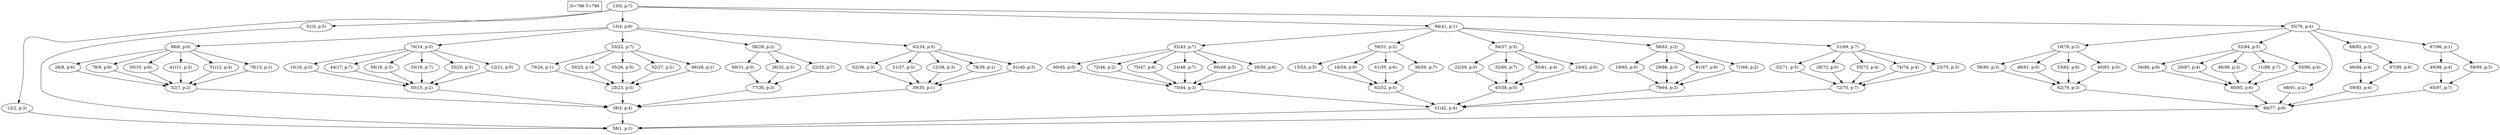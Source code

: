 digraph Task {
i [shape=box, label="D=796 T=796"]; 
0 [label="13(0, p:7)"];
1 [label="58(1, p:1)"];
2 [label="12(2, p:3)"];
3 [label="61(3, p:5)"];
4 [label="13(4, p:6)"];
5 [label="38(5, p:4)"];
6 [label="68(6, p:0)"];
7 [label="52(7, p:2)"];
8 [label="26(8, p:6)"];
9 [label="78(9, p:6)"];
10 [label="50(10, p:6)"];
11 [label="41(11, p:3)"];
12 [label="51(12, p:4)"];
13 [label="78(13, p:1)"];
14 [label="76(14, p:3)"];
15 [label="50(15, p:2)"];
16 [label="10(16, p:3)"];
17 [label="44(17, p:7)"];
18 [label="56(18, p:3)"];
19 [label="33(19, p:7)"];
20 [label="33(20, p:3)"];
21 [label="12(21, p:0)"];
22 [label="53(22, p:7)"];
23 [label="25(23, p:5)"];
24 [label="79(24, p:1)"];
25 [label="33(25, p:1)"];
26 [label="35(26, p:5)"];
27 [label="52(27, p:2)"];
28 [label="66(28, p:1)"];
29 [label="58(29, p:2)"];
30 [label="77(30, p:3)"];
31 [label="69(31, p:0)"];
32 [label="36(32, p:3)"];
33 [label="22(33, p:7)"];
34 [label="62(34, p:5)"];
35 [label="39(35, p:1)"];
36 [label="62(36, p:3)"];
37 [label="51(37, p:5)"];
38 [label="12(38, p:3)"];
39 [label="78(39, p:1)"];
40 [label="61(40, p:3)"];
41 [label="64(41, p:1)"];
42 [label="51(42, p:4)"];
43 [label="32(43, p:7)"];
44 [label="75(44, p:3)"];
45 [label="60(45, p:0)"];
46 [label="72(46, p:2)"];
47 [label="75(47, p:6)"];
48 [label="24(48, p:7)"];
49 [label="60(49, p:5)"];
50 [label="28(50, p:6)"];
51 [label="59(51, p:2)"];
52 [label="62(52, p:5)"];
53 [label="13(53, p:5)"];
54 [label="16(54, p:0)"];
55 [label="61(55, p:6)"];
56 [label="36(56, p:7)"];
57 [label="54(57, p:5)"];
58 [label="45(58, p:0)"];
59 [label="22(59, p:0)"];
60 [label="32(60, p:7)"];
61 [label="55(61, p:4)"];
62 [label="24(62, p:0)"];
63 [label="58(63, p:2)"];
64 [label="79(64, p:3)"];
65 [label="18(65, p:5)"];
66 [label="29(66, p:3)"];
67 [label="61(67, p:6)"];
68 [label="71(68, p:2)"];
69 [label="31(69, p:7)"];
70 [label="72(70, p:7)"];
71 [label="52(71, p:5)"];
72 [label="28(72, p:0)"];
73 [label="55(73, p:4)"];
74 [label="74(74, p:4)"];
75 [label="23(75, p:3)"];
76 [label="35(76, p:4)"];
77 [label="66(77, p:6)"];
78 [label="18(78, p:2)"];
79 [label="62(79, p:3)"];
80 [label="58(80, p:3)"];
81 [label="48(81, p:0)"];
82 [label="53(82, p:6)"];
83 [label="40(83, p:0)"];
84 [label="52(84, p:5)"];
85 [label="60(85, p:6)"];
86 [label="34(86, p:6)"];
87 [label="20(87, p:4)"];
88 [label="46(88, p:3)"];
89 [label="11(89, p:7)"];
90 [label="33(90, p:4)"];
91 [label="68(91, p:2)"];
92 [label="68(92, p:3)"];
93 [label="59(93, p:4)"];
94 [label="46(94, p:4)"];
95 [label="67(95, p:6)"];
96 [label="67(96, p:1)"];
97 [label="65(97, p:7)"];
98 [label="49(98, p:4)"];
99 [label="59(99, p:3)"];
0 -> 2;
0 -> 3;
0 -> 4;
0 -> 41;
0 -> 76;
2 -> 1;
3 -> 1;
4 -> 6;
4 -> 14;
4 -> 22;
4 -> 29;
4 -> 34;
5 -> 1;
6 -> 8;
6 -> 9;
6 -> 10;
6 -> 11;
6 -> 12;
6 -> 13;
7 -> 5;
8 -> 7;
9 -> 7;
10 -> 7;
11 -> 7;
12 -> 7;
13 -> 7;
14 -> 16;
14 -> 17;
14 -> 18;
14 -> 19;
14 -> 20;
14 -> 21;
15 -> 5;
16 -> 15;
17 -> 15;
18 -> 15;
19 -> 15;
20 -> 15;
21 -> 15;
22 -> 24;
22 -> 25;
22 -> 26;
22 -> 27;
22 -> 28;
23 -> 5;
24 -> 23;
25 -> 23;
26 -> 23;
27 -> 23;
28 -> 23;
29 -> 31;
29 -> 32;
29 -> 33;
30 -> 5;
31 -> 30;
32 -> 30;
33 -> 30;
34 -> 36;
34 -> 37;
34 -> 38;
34 -> 39;
34 -> 40;
35 -> 5;
36 -> 35;
37 -> 35;
38 -> 35;
39 -> 35;
40 -> 35;
41 -> 43;
41 -> 51;
41 -> 57;
41 -> 63;
41 -> 69;
42 -> 1;
43 -> 45;
43 -> 46;
43 -> 47;
43 -> 48;
43 -> 49;
43 -> 50;
44 -> 42;
45 -> 44;
46 -> 44;
47 -> 44;
48 -> 44;
49 -> 44;
50 -> 44;
51 -> 53;
51 -> 54;
51 -> 55;
51 -> 56;
52 -> 42;
53 -> 52;
54 -> 52;
55 -> 52;
56 -> 52;
57 -> 59;
57 -> 60;
57 -> 61;
57 -> 62;
58 -> 42;
59 -> 58;
60 -> 58;
61 -> 58;
62 -> 58;
63 -> 65;
63 -> 66;
63 -> 67;
63 -> 68;
64 -> 42;
65 -> 64;
66 -> 64;
67 -> 64;
68 -> 64;
69 -> 71;
69 -> 72;
69 -> 73;
69 -> 74;
69 -> 75;
70 -> 42;
71 -> 70;
72 -> 70;
73 -> 70;
74 -> 70;
75 -> 70;
76 -> 78;
76 -> 84;
76 -> 91;
76 -> 92;
76 -> 96;
77 -> 1;
78 -> 80;
78 -> 81;
78 -> 82;
78 -> 83;
79 -> 77;
80 -> 79;
81 -> 79;
82 -> 79;
83 -> 79;
84 -> 86;
84 -> 87;
84 -> 88;
84 -> 89;
84 -> 90;
85 -> 77;
86 -> 85;
87 -> 85;
88 -> 85;
89 -> 85;
90 -> 85;
91 -> 77;
92 -> 94;
92 -> 95;
93 -> 77;
94 -> 93;
95 -> 93;
96 -> 98;
96 -> 99;
97 -> 77;
98 -> 97;
99 -> 97;
}